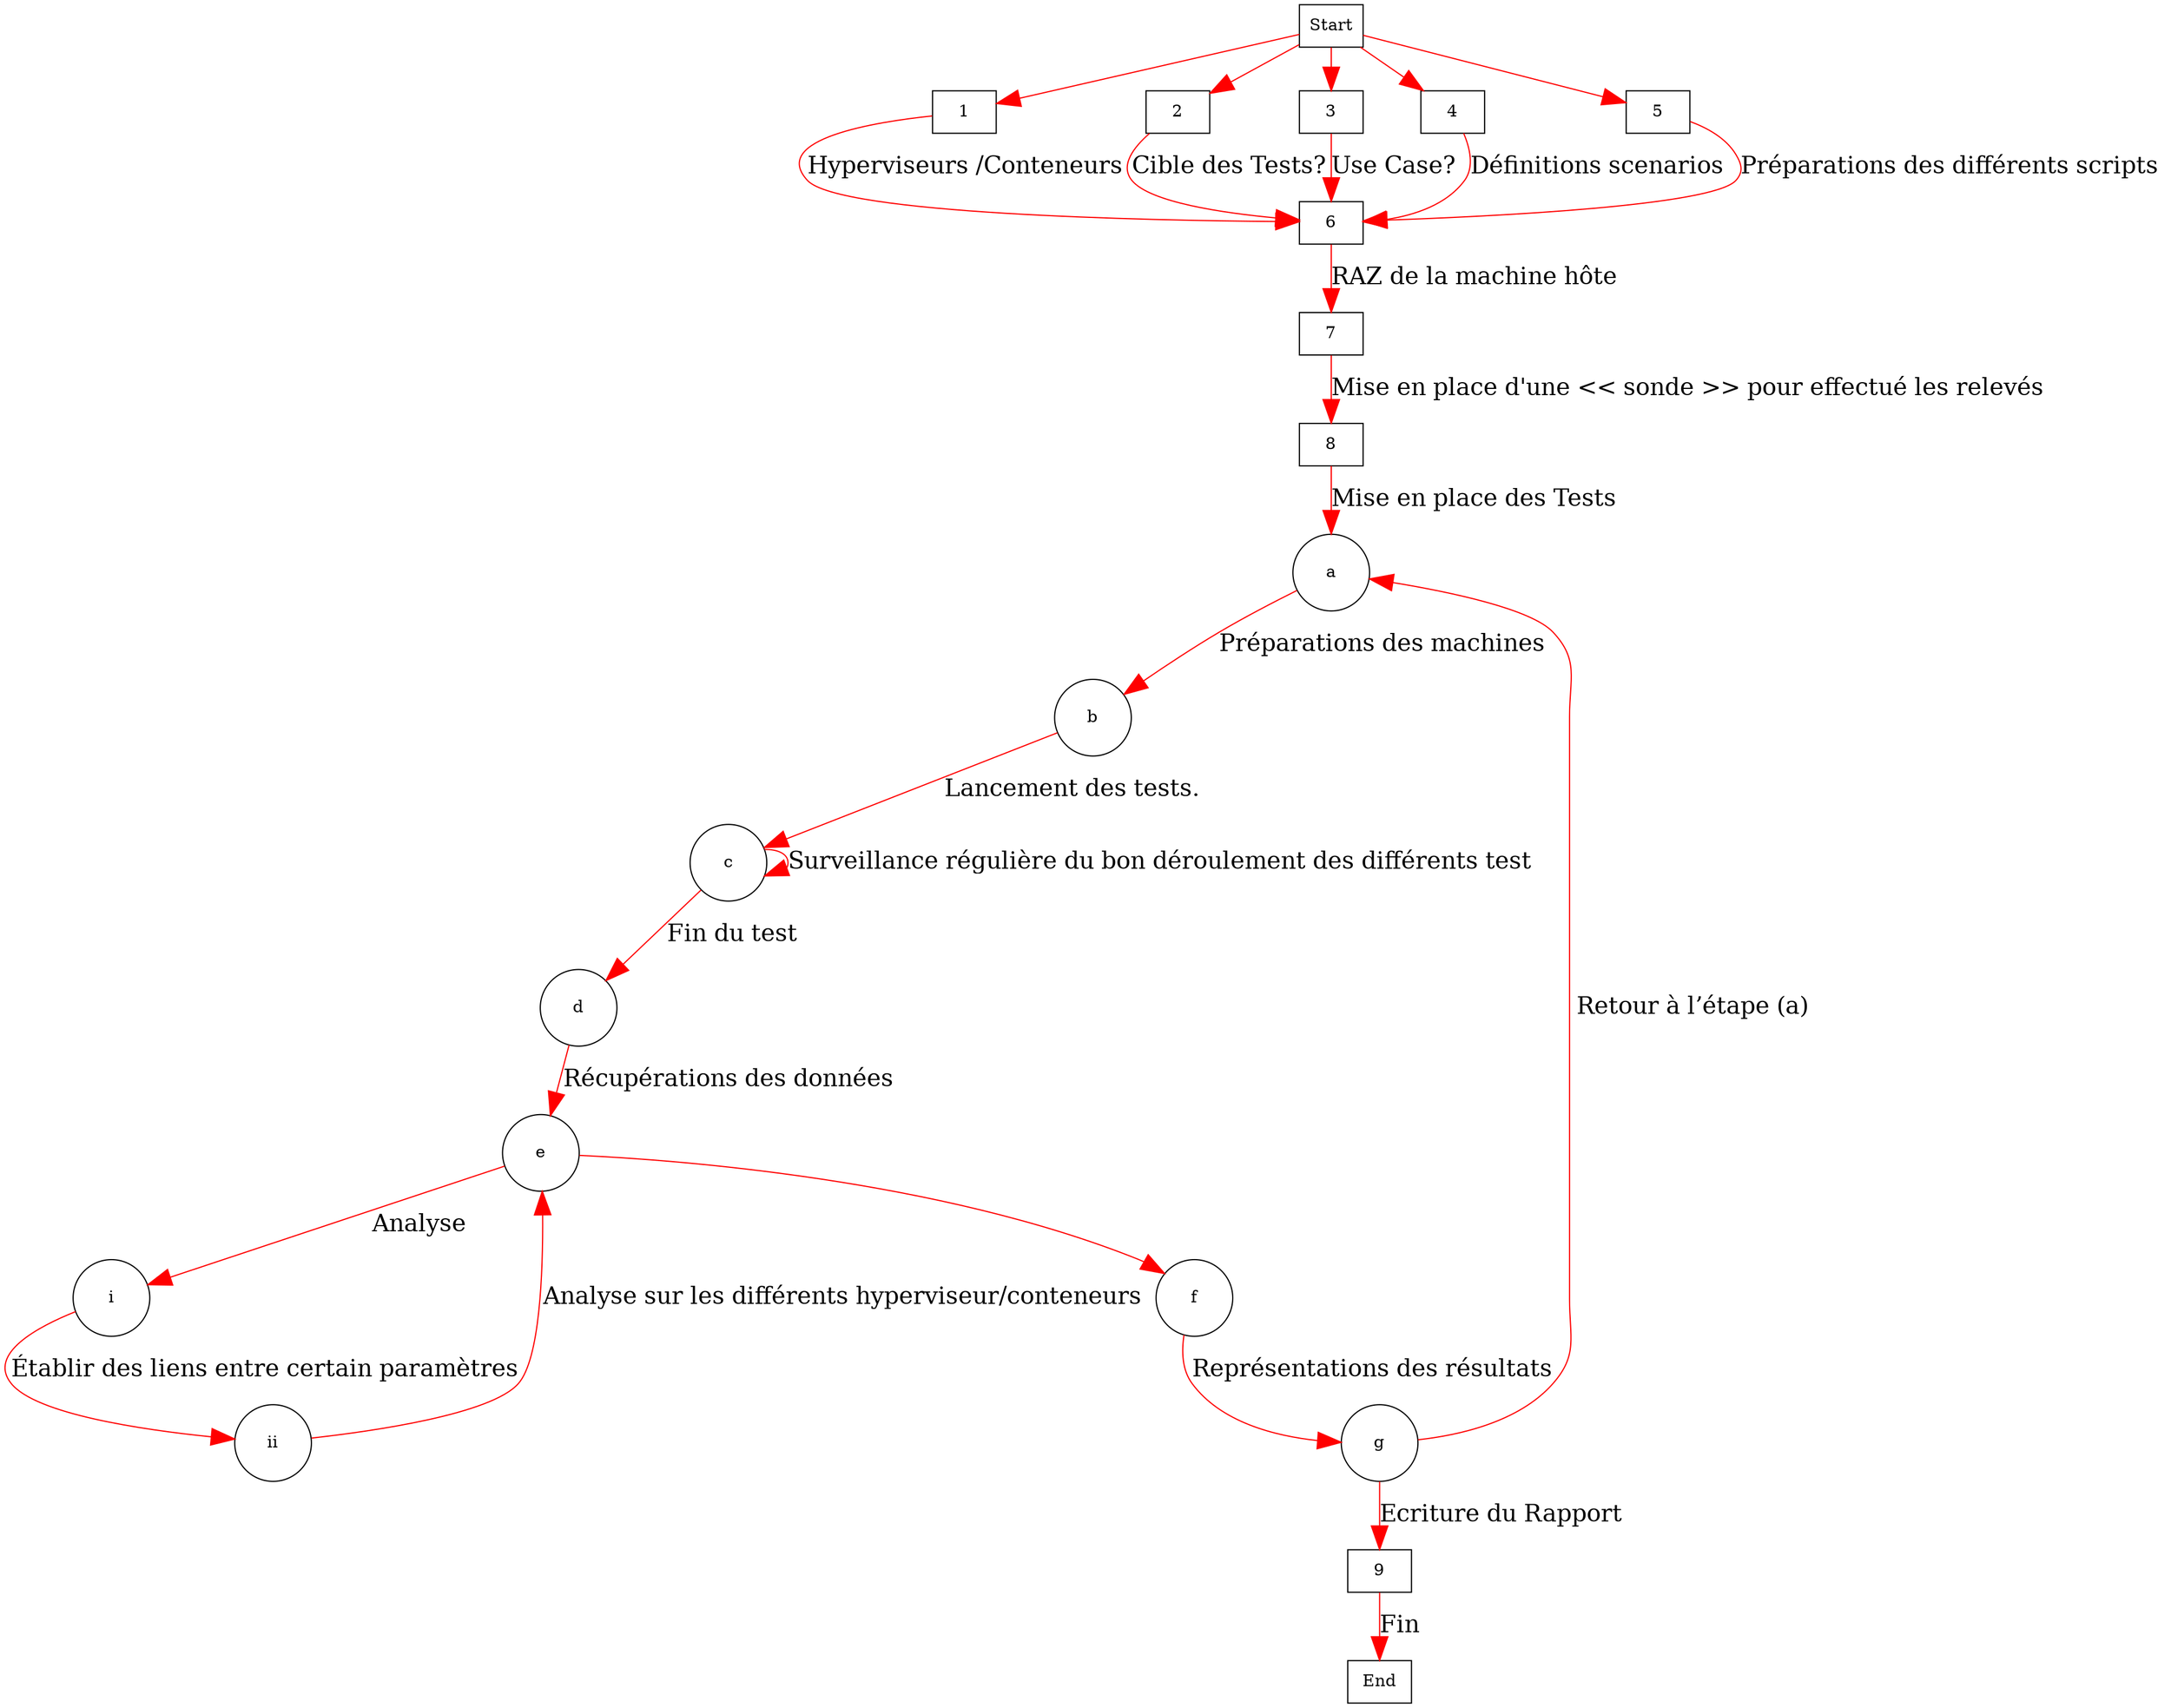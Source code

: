 digraph TrafficLights {

node [shape=box];  Start; 1; 2; 3; 4; 5; 6; 7; 8; 9;End;
node [shape=circle,fixedsize=true,width=0.9];  a; b; c; d; e; f; g;i;ii;
edge [arrowsize=2, color=red]; 
Start->1;
Start->2;
Start->3;
Start->4;
Start->5;
1->6[ fontsize=20, label = "Hyperviseurs /Conteneurs" ];
2->6[ fontsize=20, label = "Cible des Tests?" ];
3->6[ fontsize=20, label = "Use Case? " ];
4->6[ fontsize=20, label = "Définitions scenarios " ];
5->6[ fontsize=20, label = "Préparations des différents scripts " ];
6->7[ fontsize=20, label = "RAZ de la machine hôte" ];
7->8[ fontsize=20, label = "Mise en place d'une << sonde >> pour effectué les relevés" ];
8->a[ fontsize=20, label = "Mise en place des Tests " ];
g->a[ fontsize=20,  label = " Retour à l’étape (a)" ];
a->b[ fontsize=20, label = "Préparations des machines " ];
b->c[ fontsize=20, label = "Lancement des tests." ];
c->d[ fontsize=20, label = "Fin du test " ];
c->c [ fontsize=20, label = "Surveillance régulière du bon déroulement des différents test" ];
d->e[ fontsize=20, label = "Récupérations des données" ];
e->i[ fontsize=20, label = " Analyse" ];
i->ii[ fontsize=20,  label = "Établir des liens entre certain paramètres" ];
ii->e[ fontsize=20,  label = "Analyse sur les différents hyperviseur/conteneurs" ];
e->f;
f->g[ fontsize=20, label = "Représentations des résultats" ];
g->9[ fontsize=20, label = "Ecriture du Rapport" ];
9->End[ fontsize=20, label = "Fin" ];
overlap=false;
}

